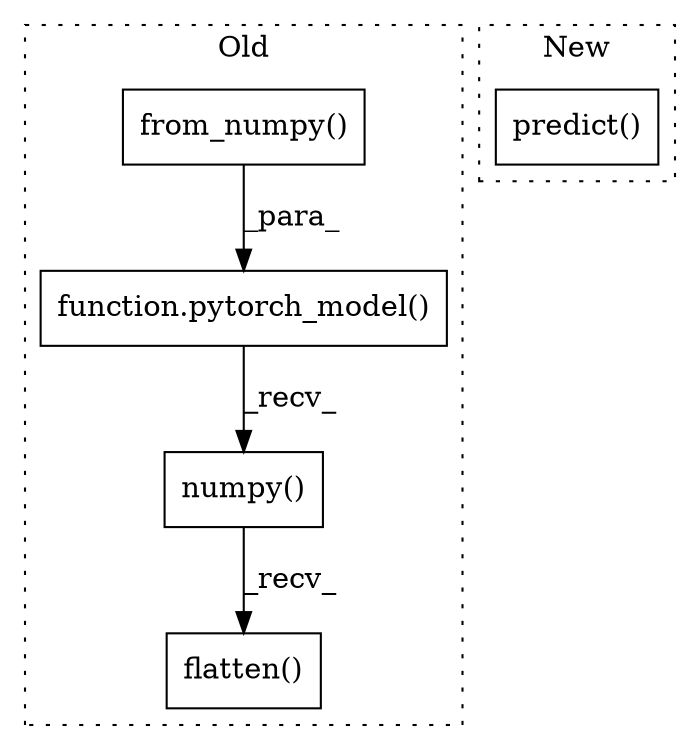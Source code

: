 digraph G {
subgraph cluster0 {
1 [label="from_numpy()" a="75" s="3783,3801" l="17,1" shape="box"];
3 [label="function.pytorch_model()" a="75" s="3769,3802" l="14,1" shape="box"];
4 [label="flatten()" a="75" s="3769" l="52" shape="box"];
5 [label="numpy()" a="75" s="3769" l="42" shape="box"];
label = "Old";
style="dotted";
}
subgraph cluster1 {
2 [label="predict()" a="75" s="3724,3747" l="22,1" shape="box"];
label = "New";
style="dotted";
}
1 -> 3 [label="_para_"];
3 -> 5 [label="_recv_"];
5 -> 4 [label="_recv_"];
}